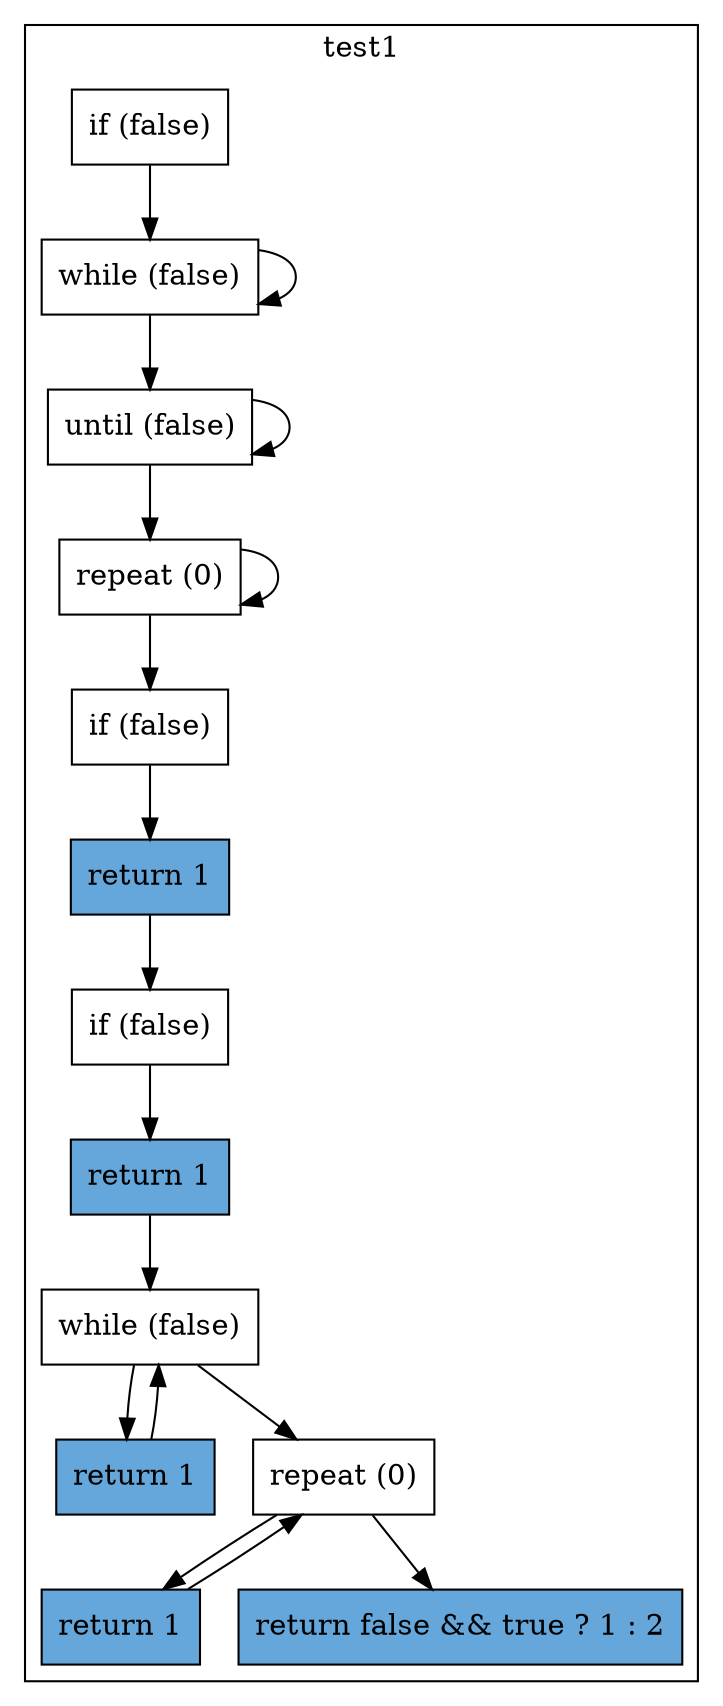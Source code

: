 digraph "false-condition" {
    node [shape=box];
    subgraph "cluster_test1" {
        label="test1";
        "test1_68" [label="if (false)"];
        "test1_69" [label="while (false)"];
        "test1_70" [label="until (false)"];
        "test1_71" [label="repeat (0)"];
        "test1_72" [label="if (false)"];
        "test1_73" [label="return 1",style=filled,fillcolor="#66A7DB"];
        "test1_74" [label="if (false)"];
        "test1_75" [label="return 1",style=filled,fillcolor="#66A7DB"];
        "test1_76" [label="while (false)"];
        "test1_77" [label="return 1",style=filled,fillcolor="#66A7DB"];
        "test1_78" [label="repeat (0)"];
        "test1_79" [label="return 1",style=filled,fillcolor="#66A7DB"];
        "test1_80" [label="return false && true ? 1 : 2",style=filled,fillcolor="#66A7DB"];
        "test1_68" -> "test1_69";
        "test1_69" -> "test1_69";
        "test1_69" -> "test1_70";
        "test1_70" -> "test1_70";
        "test1_70" -> "test1_71";
        "test1_71" -> "test1_71";
        "test1_71" -> "test1_72";
        "test1_72" -> "test1_73";
        "test1_73" -> "test1_74";
        "test1_74" -> "test1_75";
        "test1_75" -> "test1_76";
        "test1_76" -> "test1_77";
        "test1_77" -> "test1_76";
        "test1_76" -> "test1_78";
        "test1_78" -> "test1_79";
        "test1_79" -> "test1_78";
        "test1_78" -> "test1_80";
    }
}
